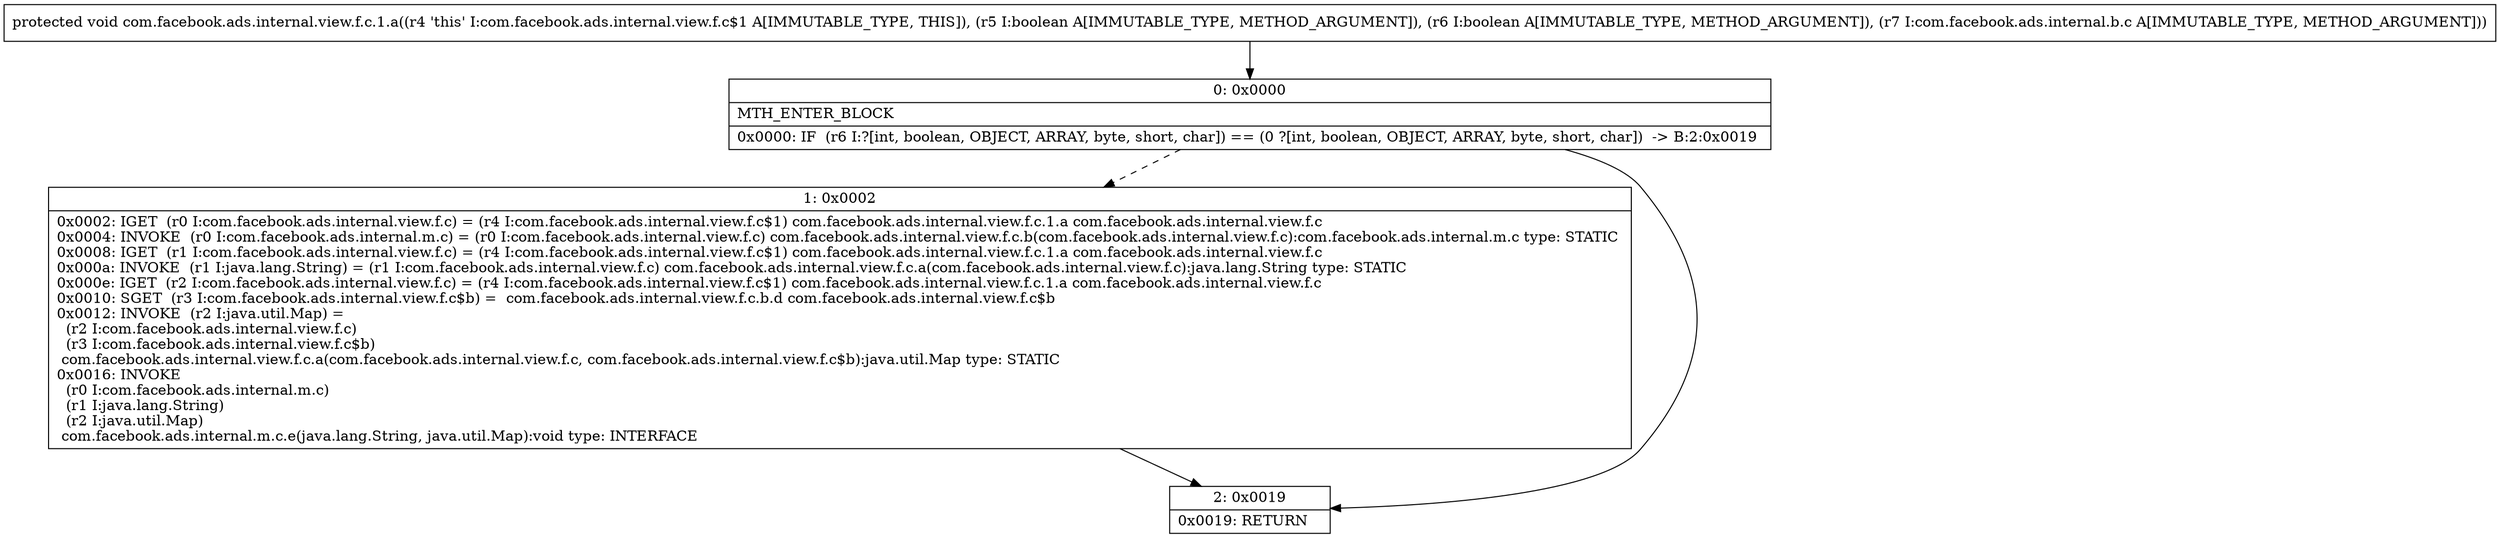 digraph "CFG forcom.facebook.ads.internal.view.f.c.1.a(ZZLcom\/facebook\/ads\/internal\/b\/c;)V" {
Node_0 [shape=record,label="{0\:\ 0x0000|MTH_ENTER_BLOCK\l|0x0000: IF  (r6 I:?[int, boolean, OBJECT, ARRAY, byte, short, char]) == (0 ?[int, boolean, OBJECT, ARRAY, byte, short, char])  \-\> B:2:0x0019 \l}"];
Node_1 [shape=record,label="{1\:\ 0x0002|0x0002: IGET  (r0 I:com.facebook.ads.internal.view.f.c) = (r4 I:com.facebook.ads.internal.view.f.c$1) com.facebook.ads.internal.view.f.c.1.a com.facebook.ads.internal.view.f.c \l0x0004: INVOKE  (r0 I:com.facebook.ads.internal.m.c) = (r0 I:com.facebook.ads.internal.view.f.c) com.facebook.ads.internal.view.f.c.b(com.facebook.ads.internal.view.f.c):com.facebook.ads.internal.m.c type: STATIC \l0x0008: IGET  (r1 I:com.facebook.ads.internal.view.f.c) = (r4 I:com.facebook.ads.internal.view.f.c$1) com.facebook.ads.internal.view.f.c.1.a com.facebook.ads.internal.view.f.c \l0x000a: INVOKE  (r1 I:java.lang.String) = (r1 I:com.facebook.ads.internal.view.f.c) com.facebook.ads.internal.view.f.c.a(com.facebook.ads.internal.view.f.c):java.lang.String type: STATIC \l0x000e: IGET  (r2 I:com.facebook.ads.internal.view.f.c) = (r4 I:com.facebook.ads.internal.view.f.c$1) com.facebook.ads.internal.view.f.c.1.a com.facebook.ads.internal.view.f.c \l0x0010: SGET  (r3 I:com.facebook.ads.internal.view.f.c$b) =  com.facebook.ads.internal.view.f.c.b.d com.facebook.ads.internal.view.f.c$b \l0x0012: INVOKE  (r2 I:java.util.Map) = \l  (r2 I:com.facebook.ads.internal.view.f.c)\l  (r3 I:com.facebook.ads.internal.view.f.c$b)\l com.facebook.ads.internal.view.f.c.a(com.facebook.ads.internal.view.f.c, com.facebook.ads.internal.view.f.c$b):java.util.Map type: STATIC \l0x0016: INVOKE  \l  (r0 I:com.facebook.ads.internal.m.c)\l  (r1 I:java.lang.String)\l  (r2 I:java.util.Map)\l com.facebook.ads.internal.m.c.e(java.lang.String, java.util.Map):void type: INTERFACE \l}"];
Node_2 [shape=record,label="{2\:\ 0x0019|0x0019: RETURN   \l}"];
MethodNode[shape=record,label="{protected void com.facebook.ads.internal.view.f.c.1.a((r4 'this' I:com.facebook.ads.internal.view.f.c$1 A[IMMUTABLE_TYPE, THIS]), (r5 I:boolean A[IMMUTABLE_TYPE, METHOD_ARGUMENT]), (r6 I:boolean A[IMMUTABLE_TYPE, METHOD_ARGUMENT]), (r7 I:com.facebook.ads.internal.b.c A[IMMUTABLE_TYPE, METHOD_ARGUMENT])) }"];
MethodNode -> Node_0;
Node_0 -> Node_1[style=dashed];
Node_0 -> Node_2;
Node_1 -> Node_2;
}

